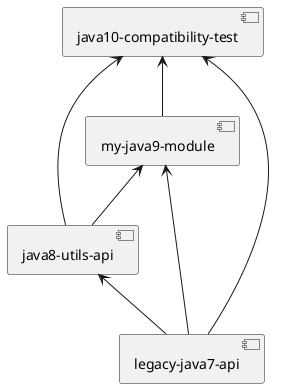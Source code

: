 @startuml

[legacy-java7-api]

[java8-utils-api]

[my-java9-module]

[java10-compatibility-test]

[legacy-java7-api] -up-> [java8-utils-api]
[legacy-java7-api] -up-> [my-java9-module]
[java8-utils-api] -up-> [my-java9-module]
[my-java9-module] -up-> [java10-compatibility-test]
[java8-utils-api] -up-> [java10-compatibility-test]
[legacy-java7-api] -up-> [java10-compatibility-test]

@enduml
